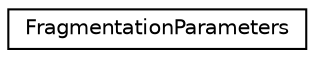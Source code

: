 digraph "Иерархия классов. Графический вид."
{
  edge [fontname="Helvetica",fontsize="10",labelfontname="Helvetica",labelfontsize="10"];
  node [fontname="Helvetica",fontsize="10",shape=record];
  rankdir="LR";
  Node0 [label="FragmentationParameters",height=0.2,width=0.4,color="black", fillcolor="white", style="filled",URL="$struct_fragmentation_parameters.html",tooltip="Структура, хранящая параметры разбиения "];
}
